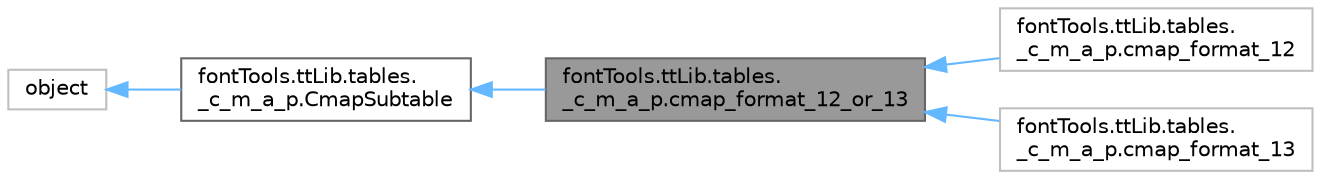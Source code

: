 digraph "fontTools.ttLib.tables._c_m_a_p.cmap_format_12_or_13"
{
 // LATEX_PDF_SIZE
  bgcolor="transparent";
  edge [fontname=Helvetica,fontsize=10,labelfontname=Helvetica,labelfontsize=10];
  node [fontname=Helvetica,fontsize=10,shape=box,height=0.2,width=0.4];
  rankdir="LR";
  Node1 [id="Node000001",label="fontTools.ttLib.tables.\l_c_m_a_p.cmap_format_12_or_13",height=0.2,width=0.4,color="gray40", fillcolor="grey60", style="filled", fontcolor="black",tooltip=" "];
  Node2 -> Node1 [id="edge5_Node000001_Node000002",dir="back",color="steelblue1",style="solid",tooltip=" "];
  Node2 [id="Node000002",label="fontTools.ttLib.tables.\l_c_m_a_p.CmapSubtable",height=0.2,width=0.4,color="gray40", fillcolor="white", style="filled",URL="$da/ddd/classfontTools_1_1ttLib_1_1tables_1_1__c__m__a__p_1_1CmapSubtable.html",tooltip=" "];
  Node3 -> Node2 [id="edge6_Node000002_Node000003",dir="back",color="steelblue1",style="solid",tooltip=" "];
  Node3 [id="Node000003",label="object",height=0.2,width=0.4,color="grey75", fillcolor="white", style="filled",tooltip=" "];
  Node1 -> Node4 [id="edge7_Node000001_Node000004",dir="back",color="steelblue1",style="solid",tooltip=" "];
  Node4 [id="Node000004",label="fontTools.ttLib.tables.\l_c_m_a_p.cmap_format_12",height=0.2,width=0.4,color="grey75", fillcolor="white", style="filled",URL="$da/dc9/classfontTools_1_1ttLib_1_1tables_1_1__c__m__a__p_1_1cmap__format__12.html",tooltip=" "];
  Node1 -> Node5 [id="edge8_Node000001_Node000005",dir="back",color="steelblue1",style="solid",tooltip=" "];
  Node5 [id="Node000005",label="fontTools.ttLib.tables.\l_c_m_a_p.cmap_format_13",height=0.2,width=0.4,color="grey75", fillcolor="white", style="filled",URL="$dd/d80/classfontTools_1_1ttLib_1_1tables_1_1__c__m__a__p_1_1cmap__format__13.html",tooltip=" "];
}
